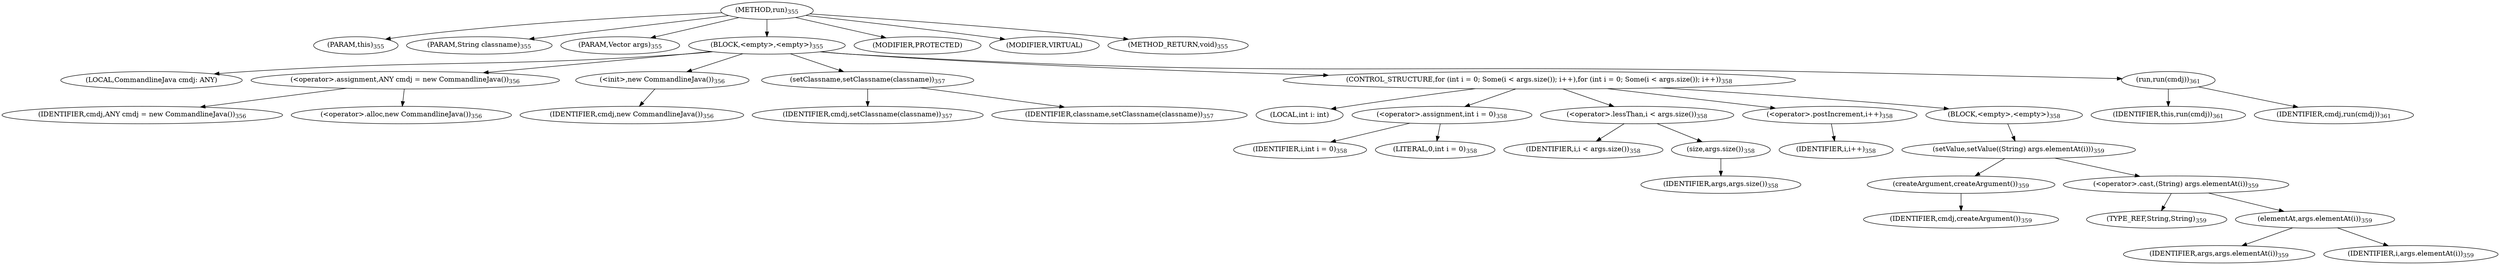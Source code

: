 digraph "run" {  
"779" [label = <(METHOD,run)<SUB>355</SUB>> ]
"39" [label = <(PARAM,this)<SUB>355</SUB>> ]
"780" [label = <(PARAM,String classname)<SUB>355</SUB>> ]
"781" [label = <(PARAM,Vector args)<SUB>355</SUB>> ]
"782" [label = <(BLOCK,&lt;empty&gt;,&lt;empty&gt;)<SUB>355</SUB>> ]
"37" [label = <(LOCAL,CommandlineJava cmdj: ANY)> ]
"783" [label = <(&lt;operator&gt;.assignment,ANY cmdj = new CommandlineJava())<SUB>356</SUB>> ]
"784" [label = <(IDENTIFIER,cmdj,ANY cmdj = new CommandlineJava())<SUB>356</SUB>> ]
"785" [label = <(&lt;operator&gt;.alloc,new CommandlineJava())<SUB>356</SUB>> ]
"786" [label = <(&lt;init&gt;,new CommandlineJava())<SUB>356</SUB>> ]
"36" [label = <(IDENTIFIER,cmdj,new CommandlineJava())<SUB>356</SUB>> ]
"787" [label = <(setClassname,setClassname(classname))<SUB>357</SUB>> ]
"788" [label = <(IDENTIFIER,cmdj,setClassname(classname))<SUB>357</SUB>> ]
"789" [label = <(IDENTIFIER,classname,setClassname(classname))<SUB>357</SUB>> ]
"790" [label = <(CONTROL_STRUCTURE,for (int i = 0; Some(i &lt; args.size()); i++),for (int i = 0; Some(i &lt; args.size()); i++))<SUB>358</SUB>> ]
"791" [label = <(LOCAL,int i: int)> ]
"792" [label = <(&lt;operator&gt;.assignment,int i = 0)<SUB>358</SUB>> ]
"793" [label = <(IDENTIFIER,i,int i = 0)<SUB>358</SUB>> ]
"794" [label = <(LITERAL,0,int i = 0)<SUB>358</SUB>> ]
"795" [label = <(&lt;operator&gt;.lessThan,i &lt; args.size())<SUB>358</SUB>> ]
"796" [label = <(IDENTIFIER,i,i &lt; args.size())<SUB>358</SUB>> ]
"797" [label = <(size,args.size())<SUB>358</SUB>> ]
"798" [label = <(IDENTIFIER,args,args.size())<SUB>358</SUB>> ]
"799" [label = <(&lt;operator&gt;.postIncrement,i++)<SUB>358</SUB>> ]
"800" [label = <(IDENTIFIER,i,i++)<SUB>358</SUB>> ]
"801" [label = <(BLOCK,&lt;empty&gt;,&lt;empty&gt;)<SUB>358</SUB>> ]
"802" [label = <(setValue,setValue((String) args.elementAt(i)))<SUB>359</SUB>> ]
"803" [label = <(createArgument,createArgument())<SUB>359</SUB>> ]
"804" [label = <(IDENTIFIER,cmdj,createArgument())<SUB>359</SUB>> ]
"805" [label = <(&lt;operator&gt;.cast,(String) args.elementAt(i))<SUB>359</SUB>> ]
"806" [label = <(TYPE_REF,String,String)<SUB>359</SUB>> ]
"807" [label = <(elementAt,args.elementAt(i))<SUB>359</SUB>> ]
"808" [label = <(IDENTIFIER,args,args.elementAt(i))<SUB>359</SUB>> ]
"809" [label = <(IDENTIFIER,i,args.elementAt(i))<SUB>359</SUB>> ]
"810" [label = <(run,run(cmdj))<SUB>361</SUB>> ]
"38" [label = <(IDENTIFIER,this,run(cmdj))<SUB>361</SUB>> ]
"811" [label = <(IDENTIFIER,cmdj,run(cmdj))<SUB>361</SUB>> ]
"812" [label = <(MODIFIER,PROTECTED)> ]
"813" [label = <(MODIFIER,VIRTUAL)> ]
"814" [label = <(METHOD_RETURN,void)<SUB>355</SUB>> ]
  "779" -> "39" 
  "779" -> "780" 
  "779" -> "781" 
  "779" -> "782" 
  "779" -> "812" 
  "779" -> "813" 
  "779" -> "814" 
  "782" -> "37" 
  "782" -> "783" 
  "782" -> "786" 
  "782" -> "787" 
  "782" -> "790" 
  "782" -> "810" 
  "783" -> "784" 
  "783" -> "785" 
  "786" -> "36" 
  "787" -> "788" 
  "787" -> "789" 
  "790" -> "791" 
  "790" -> "792" 
  "790" -> "795" 
  "790" -> "799" 
  "790" -> "801" 
  "792" -> "793" 
  "792" -> "794" 
  "795" -> "796" 
  "795" -> "797" 
  "797" -> "798" 
  "799" -> "800" 
  "801" -> "802" 
  "802" -> "803" 
  "802" -> "805" 
  "803" -> "804" 
  "805" -> "806" 
  "805" -> "807" 
  "807" -> "808" 
  "807" -> "809" 
  "810" -> "38" 
  "810" -> "811" 
}
